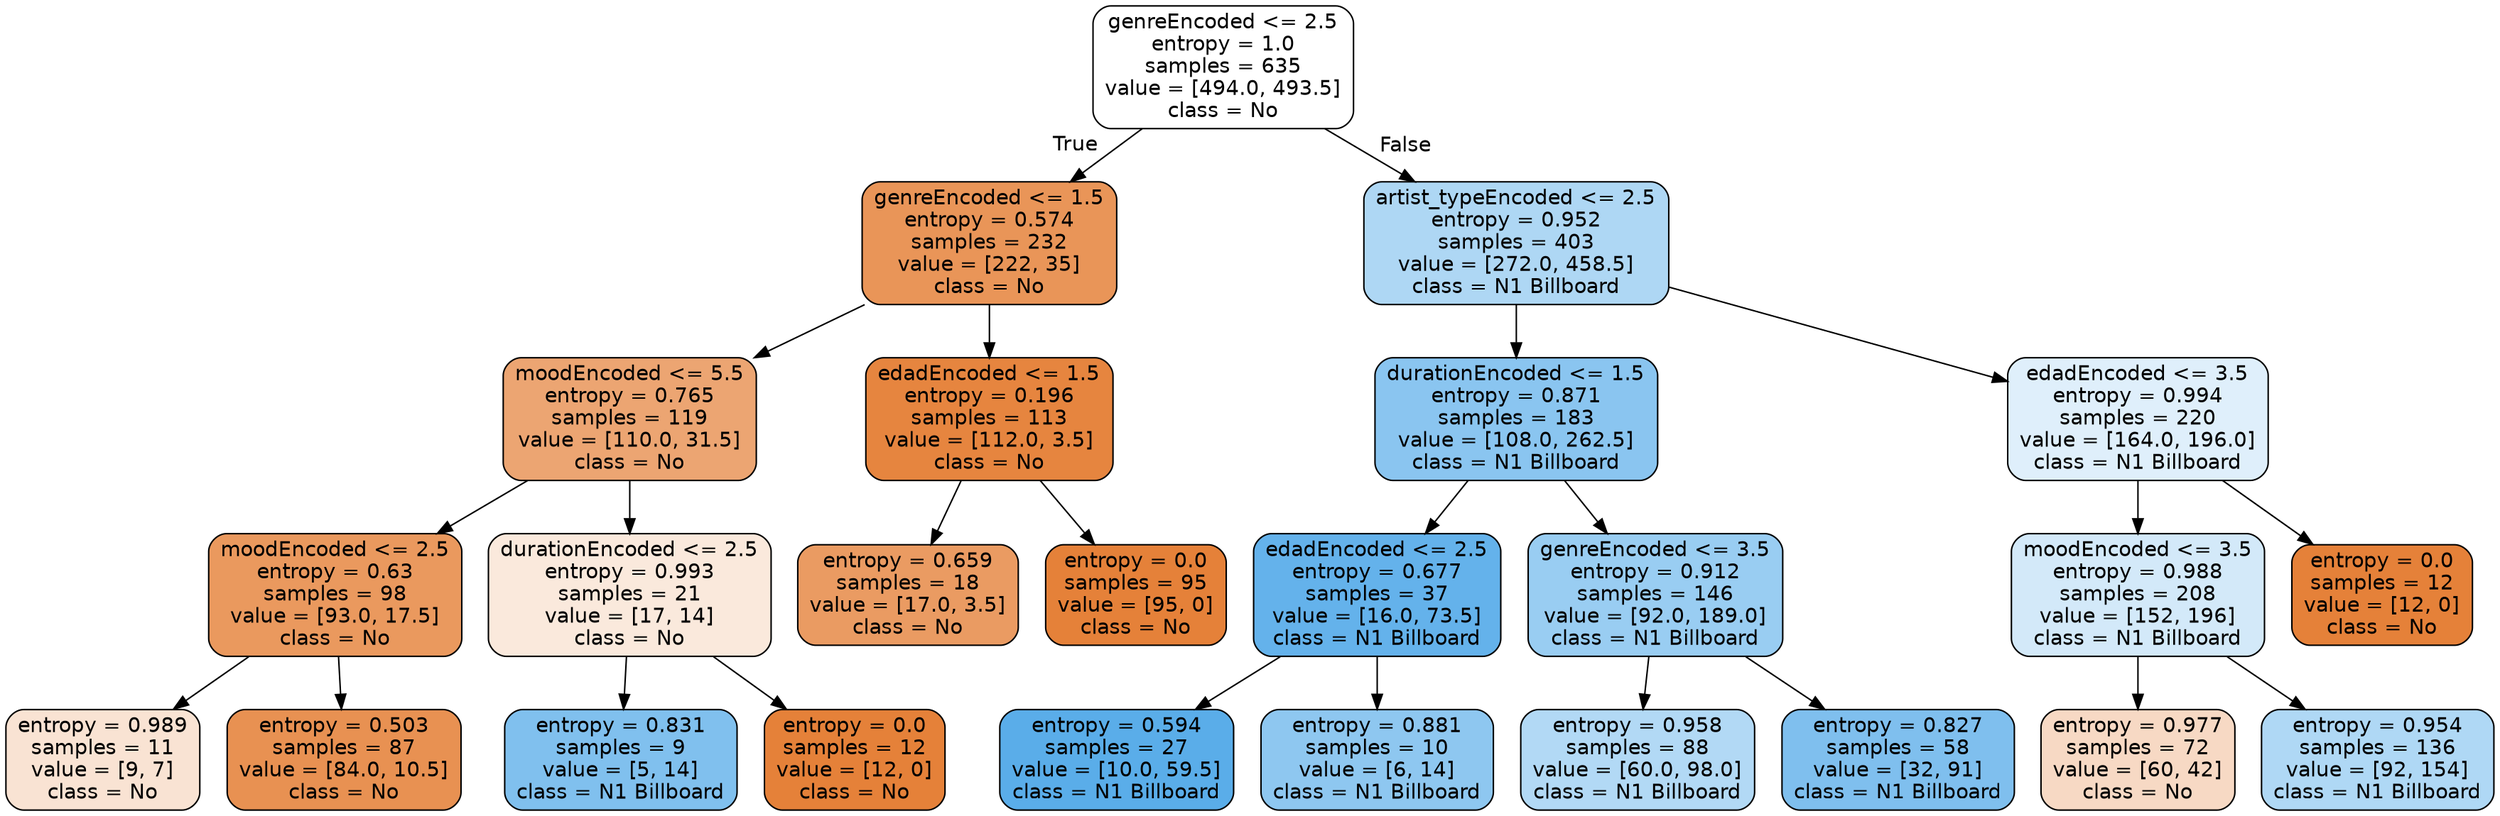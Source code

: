 digraph Tree {
node [shape=box, style="filled, rounded", color="black", fontname="helvetica"] ;
edge [fontname="helvetica"] ;
0 [label="genreEncoded <= 2.5\nentropy = 1.0\nsamples = 635\nvalue = [494.0, 493.5]\nclass = No", fillcolor="#ffffff"] ;
1 [label="genreEncoded <= 1.5\nentropy = 0.574\nsamples = 232\nvalue = [222, 35]\nclass = No", fillcolor="#e99558"] ;
0 -> 1 [labeldistance=2.5, labelangle=45, headlabel="True"] ;
2 [label="moodEncoded <= 5.5\nentropy = 0.765\nsamples = 119\nvalue = [110.0, 31.5]\nclass = No", fillcolor="#eca572"] ;
1 -> 2 ;
3 [label="moodEncoded <= 2.5\nentropy = 0.63\nsamples = 98\nvalue = [93.0, 17.5]\nclass = No", fillcolor="#ea995e"] ;
2 -> 3 ;
4 [label="entropy = 0.989\nsamples = 11\nvalue = [9, 7]\nclass = No", fillcolor="#f9e3d3"] ;
3 -> 4 ;
5 [label="entropy = 0.503\nsamples = 87\nvalue = [84.0, 10.5]\nclass = No", fillcolor="#e89152"] ;
3 -> 5 ;
6 [label="durationEncoded <= 2.5\nentropy = 0.993\nsamples = 21\nvalue = [17, 14]\nclass = No", fillcolor="#fae9dc"] ;
2 -> 6 ;
7 [label="entropy = 0.831\nsamples = 9\nvalue = [5, 14]\nclass = N1 Billboard", fillcolor="#80c0ee"] ;
6 -> 7 ;
8 [label="entropy = 0.0\nsamples = 12\nvalue = [12, 0]\nclass = No", fillcolor="#e58139"] ;
6 -> 8 ;
9 [label="edadEncoded <= 1.5\nentropy = 0.196\nsamples = 113\nvalue = [112.0, 3.5]\nclass = No", fillcolor="#e6853f"] ;
1 -> 9 ;
10 [label="entropy = 0.659\nsamples = 18\nvalue = [17.0, 3.5]\nclass = No", fillcolor="#ea9b62"] ;
9 -> 10 ;
11 [label="entropy = 0.0\nsamples = 95\nvalue = [95, 0]\nclass = No", fillcolor="#e58139"] ;
9 -> 11 ;
12 [label="artist_typeEncoded <= 2.5\nentropy = 0.952\nsamples = 403\nvalue = [272.0, 458.5]\nclass = N1 Billboard", fillcolor="#aed7f4"] ;
0 -> 12 [labeldistance=2.5, labelangle=-45, headlabel="False"] ;
13 [label="durationEncoded <= 1.5\nentropy = 0.871\nsamples = 183\nvalue = [108.0, 262.5]\nclass = N1 Billboard", fillcolor="#8ac5f0"] ;
12 -> 13 ;
14 [label="edadEncoded <= 2.5\nentropy = 0.677\nsamples = 37\nvalue = [16.0, 73.5]\nclass = N1 Billboard", fillcolor="#64b2eb"] ;
13 -> 14 ;
15 [label="entropy = 0.594\nsamples = 27\nvalue = [10.0, 59.5]\nclass = N1 Billboard", fillcolor="#5aade9"] ;
14 -> 15 ;
16 [label="entropy = 0.881\nsamples = 10\nvalue = [6, 14]\nclass = N1 Billboard", fillcolor="#8ec7f0"] ;
14 -> 16 ;
17 [label="genreEncoded <= 3.5\nentropy = 0.912\nsamples = 146\nvalue = [92.0, 189.0]\nclass = N1 Billboard", fillcolor="#99cdf2"] ;
13 -> 17 ;
18 [label="entropy = 0.958\nsamples = 88\nvalue = [60.0, 98.0]\nclass = N1 Billboard", fillcolor="#b2d9f5"] ;
17 -> 18 ;
19 [label="entropy = 0.827\nsamples = 58\nvalue = [32, 91]\nclass = N1 Billboard", fillcolor="#7fbfee"] ;
17 -> 19 ;
20 [label="edadEncoded <= 3.5\nentropy = 0.994\nsamples = 220\nvalue = [164.0, 196.0]\nclass = N1 Billboard", fillcolor="#dfeffb"] ;
12 -> 20 ;
21 [label="moodEncoded <= 3.5\nentropy = 0.988\nsamples = 208\nvalue = [152, 196]\nclass = N1 Billboard", fillcolor="#d3e9f9"] ;
20 -> 21 ;
22 [label="entropy = 0.977\nsamples = 72\nvalue = [60, 42]\nclass = No", fillcolor="#f7d9c4"] ;
21 -> 22 ;
23 [label="entropy = 0.954\nsamples = 136\nvalue = [92, 154]\nclass = N1 Billboard", fillcolor="#afd8f5"] ;
21 -> 23 ;
24 [label="entropy = 0.0\nsamples = 12\nvalue = [12, 0]\nclass = No", fillcolor="#e58139"] ;
20 -> 24 ;
}